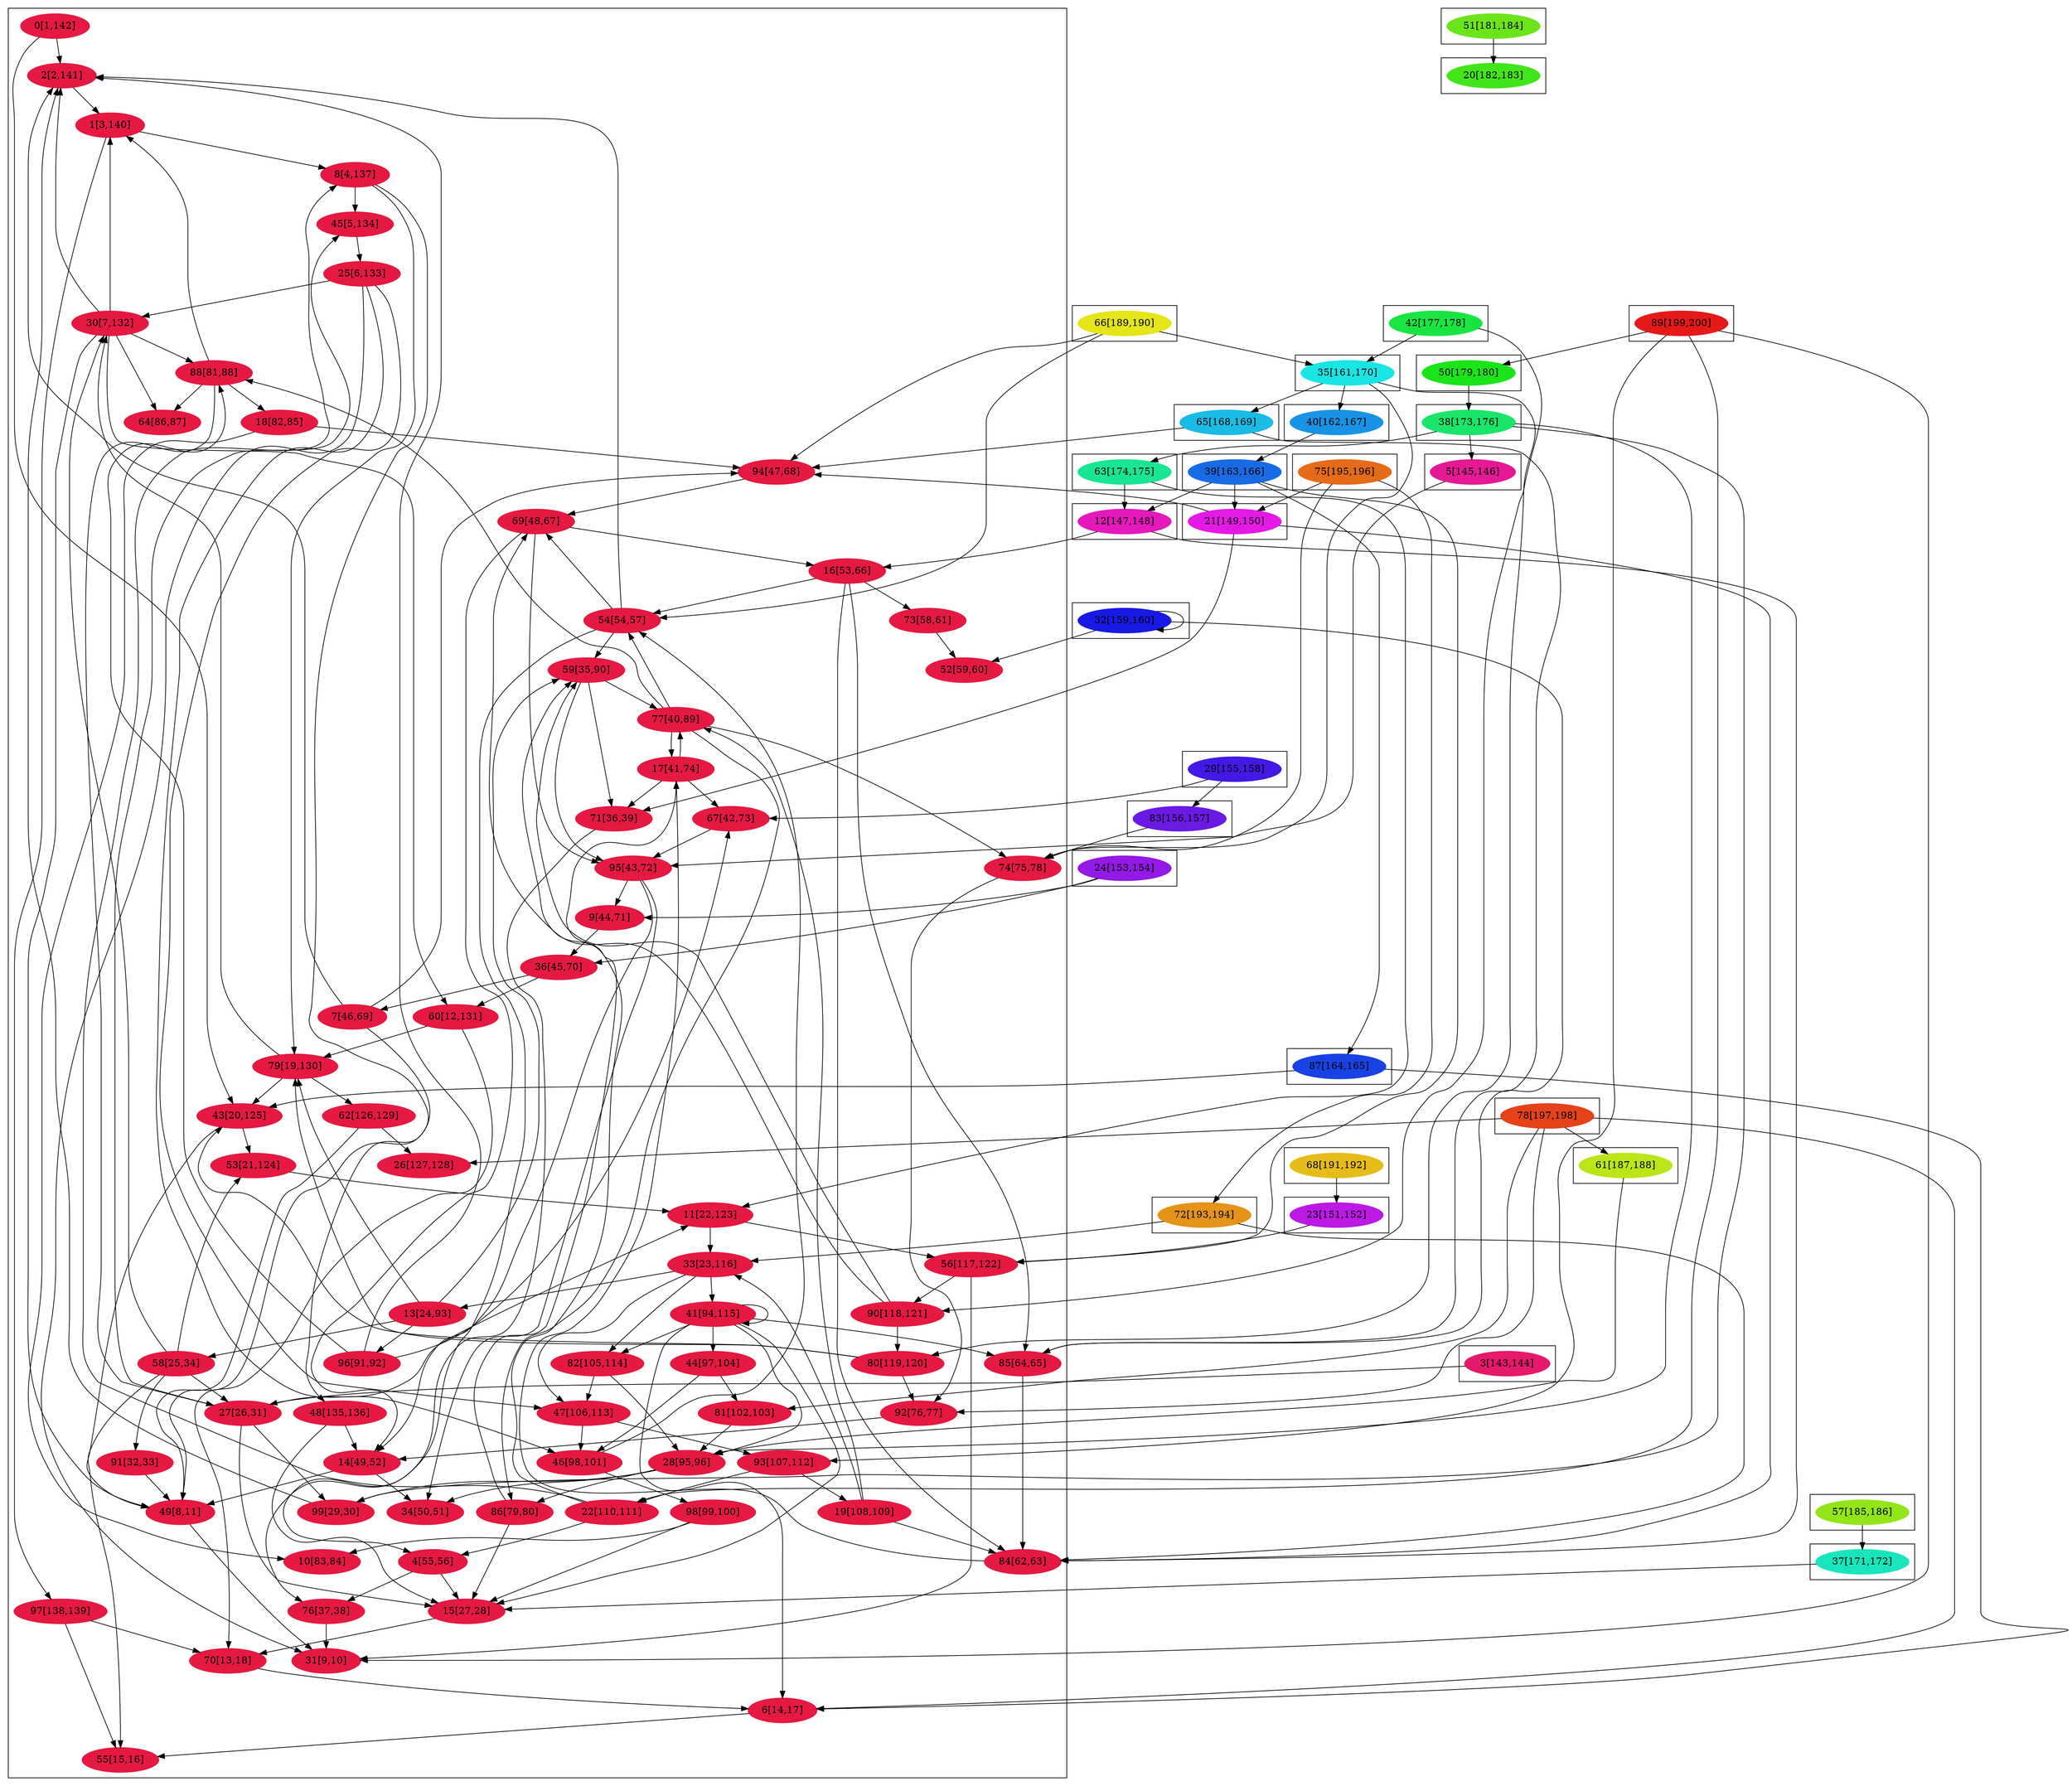 digraph G {
	//Nodes
	subgraph cluster_0 {
		node [style=filled, color="#e51919"];
		rank=same;
		89[label = "89[199,200]"];
	}

	subgraph cluster_1 {
		node [style=filled, color="#e54219"];
		rank=same;
		78[label = "78[197,198]"];
	}

	subgraph cluster_2 {
		node [style=filled, color="#e56b19"];
		rank=same;
		75[label = "75[195,196]"];
	}

	subgraph cluster_3 {
		node [style=filled, color="#e59319"];
		rank=same;
		72[label = "72[193,194]"];
	}

	subgraph cluster_4 {
		node [style=filled, color="#e5bc19"];
		rank=same;
		68[label = "68[191,192]"];
	}

	subgraph cluster_5 {
		node [style=filled, color="#e5e519"];
		rank=same;
		66[label = "66[189,190]"];
	}

	subgraph cluster_6 {
		node [style=filled, color="#bce519"];
		rank=same;
		61[label = "61[187,188]"];
	}

	subgraph cluster_7 {
		node [style=filled, color="#93e519"];
		rank=same;
		57[label = "57[185,186]"];
	}

	subgraph cluster_8 {
		node [style=filled, color="#6be519"];
		rank=same;
		51[label = "51[181,184]"];
	}

	subgraph cluster_9 {
		node [style=filled, color="#42e519"];
		rank=same;
		20[label = "20[182,183]"];
	}

	subgraph cluster_10 {
		node [style=filled, color="#19e519"];
		rank=same;
		50[label = "50[179,180]"];
	}

	subgraph cluster_11 {
		node [style=filled, color="#19e542"];
		rank=same;
		42[label = "42[177,178]"];
	}

	subgraph cluster_12 {
		node [style=filled, color="#19e56b"];
		rank=same;
		38[label = "38[173,176]"];
	}

	subgraph cluster_13 {
		node [style=filled, color="#19e593"];
		rank=same;
		63[label = "63[174,175]"];
	}

	subgraph cluster_14 {
		node [style=filled, color="#19e5bc"];
		rank=same;
		37[label = "37[171,172]"];
	}

	subgraph cluster_15 {
		node [style=filled, color="#19e5e5"];
		rank=same;
		35[label = "35[161,170]"];
	}

	subgraph cluster_16 {
		node [style=filled, color="#19bce5"];
		rank=same;
		65[label = "65[168,169]"];
	}

	subgraph cluster_17 {
		node [style=filled, color="#1993e5"];
		rank=same;
		40[label = "40[162,167]"];
	}

	subgraph cluster_18 {
		node [style=filled, color="#196be5"];
		rank=same;
		39[label = "39[163,166]"];
	}

	subgraph cluster_19 {
		node [style=filled, color="#1942e5"];
		rank=same;
		87[label = "87[164,165]"];
	}

	subgraph cluster_20 {
		node [style=filled, color="#1919e5"];
		rank=same;
		32[label = "32[159,160]"];
	}

	subgraph cluster_21 {
		node [style=filled, color="#4219e5"];
		rank=same;
		29[label = "29[155,158]"];
	}

	subgraph cluster_22 {
		node [style=filled, color="#6b19e5"];
		rank=same;
		83[label = "83[156,157]"];
	}

	subgraph cluster_23 {
		node [style=filled, color="#9319e5"];
		rank=same;
		24[label = "24[153,154]"];
	}

	subgraph cluster_24 {
		node [style=filled, color="#bc19e5"];
		rank=same;
		23[label = "23[151,152]"];
	}

	subgraph cluster_25 {
		node [style=filled, color="#e519e5"];
		rank=same;
		21[label = "21[149,150]"];
	}

	subgraph cluster_26 {
		node [style=filled, color="#e519bc"];
		rank=same;
		12[label = "12[147,148]"];
	}

	subgraph cluster_27 {
		node [style=filled, color="#e51993"];
		rank=same;
		5[label = "5[145,146]"];
	}

	subgraph cluster_28 {
		node [style=filled, color="#e5196b"];
		rank=same;
		3[label = "3[143,144]"];
	}

	subgraph cluster_29 {
		node [style=filled, color="#e51942"];
		rank=same;
		0[label = "0[1,142]"];
		1[label = "1[3,140]"];
		2[label = "2[2,141]"];
		4[label = "4[55,56]"];
		6[label = "6[14,17]"];
		7[label = "7[46,69]"];
		8[label = "8[4,137]"];
		9[label = "9[44,71]"];
		10[label = "10[83,84]"];
		11[label = "11[22,123]"];
		13[label = "13[24,93]"];
		14[label = "14[49,52]"];
		15[label = "15[27,28]"];
		16[label = "16[53,66]"];
		17[label = "17[41,74]"];
		18[label = "18[82,85]"];
		19[label = "19[108,109]"];
		22[label = "22[110,111]"];
		25[label = "25[6,133]"];
		26[label = "26[127,128]"];
		27[label = "27[26,31]"];
		28[label = "28[95,96]"];
		30[label = "30[7,132]"];
		31[label = "31[9,10]"];
		33[label = "33[23,116]"];
		34[label = "34[50,51]"];
		36[label = "36[45,70]"];
		41[label = "41[94,115]"];
		43[label = "43[20,125]"];
		44[label = "44[97,104]"];
		45[label = "45[5,134]"];
		46[label = "46[98,101]"];
		47[label = "47[106,113]"];
		48[label = "48[135,136]"];
		49[label = "49[8,11]"];
		52[label = "52[59,60]"];
		53[label = "53[21,124]"];
		54[label = "54[54,57]"];
		55[label = "55[15,16]"];
		56[label = "56[117,122]"];
		58[label = "58[25,34]"];
		59[label = "59[35,90]"];
		60[label = "60[12,131]"];
		62[label = "62[126,129]"];
		64[label = "64[86,87]"];
		67[label = "67[42,73]"];
		69[label = "69[48,67]"];
		70[label = "70[13,18]"];
		71[label = "71[36,39]"];
		73[label = "73[58,61]"];
		74[label = "74[75,78]"];
		76[label = "76[37,38]"];
		77[label = "77[40,89]"];
		79[label = "79[19,130]"];
		80[label = "80[119,120]"];
		81[label = "81[102,103]"];
		82[label = "82[105,114]"];
		84[label = "84[62,63]"];
		85[label = "85[64,65]"];
		86[label = "86[79,80]"];
		88[label = "88[81,88]"];
		90[label = "90[118,121]"];
		91[label = "91[32,33]"];
		92[label = "92[76,77]"];
		93[label = "93[107,112]"];
		94[label = "94[47,68]"];
		95[label = "95[43,72]"];
		96[label = "96[91,92]"];
		97[label = "97[138,139]"];
		98[label = "98[99,100]"];
		99[label = "99[29,30]"];
	}

	//Edges
	0 -> 2
	0 -> 43
	1 -> 8
	1 -> 97
	2 -> 1
	3 -> 27
	4 -> 15
	4 -> 76
	5 -> 95
	6 -> 55
	7 -> 2
	7 -> 49
	7 -> 94
	8 -> 45
	8 -> 48
	8 -> 79
	9 -> 36
	11 -> 33
	11 -> 56
	12 -> 16
	12 -> 84
	13 -> 58
	13 -> 59
	13 -> 79
	13 -> 96
	14 -> 34
	14 -> 49
	15 -> 70
	16 -> 54
	16 -> 73
	16 -> 84
	16 -> 85
	17 -> 67
	17 -> 71
	17 -> 77
	18 -> 10
	18 -> 94
	19 -> 33
	19 -> 77
	19 -> 84
	21 -> 71
	21 -> 84
	21 -> 94
	22 -> 4
	22 -> 8
	22 -> 59
	23 -> 56
	24 -> 9
	24 -> 36
	25 -> 30
	25 -> 31
	25 -> 46
	25 -> 47
	27 -> 11
	27 -> 15
	27 -> 45
	27 -> 99
	28 -> 34
	28 -> 86
	28 -> 99
	29 -> 67
	29 -> 83
	30 -> 1
	30 -> 2
	30 -> 49
	30 -> 60
	30 -> 64
	30 -> 88
	32 -> 32
	32 -> 52
	32 -> 85
	33 -> 13
	33 -> 41
	33 -> 47
	33 -> 82
	35 -> 40
	35 -> 65
	35 -> 74
	35 -> 80
	36 -> 7
	36 -> 60
	37 -> 15
	38 -> 5
	38 -> 28
	38 -> 63
	38 -> 99
	39 -> 12
	39 -> 21
	39 -> 56
	39 -> 87
	40 -> 39
	41 -> 6
	41 -> 15
	41 -> 28
	41 -> 41
	41 -> 44
	41 -> 82
	41 -> 85
	42 -> 35
	42 -> 90
	43 -> 49
	43 -> 53
	44 -> 46
	44 -> 81
	45 -> 25
	46 -> 54
	46 -> 98
	47 -> 46
	47 -> 93
	48 -> 14
	48 -> 15
	49 -> 31
	50 -> 38
	51 -> 20
	53 -> 11
	54 -> 2
	54 -> 4
	54 -> 59
	54 -> 69
	56 -> 31
	56 -> 90
	57 -> 37
	58 -> 27
	58 -> 30
	58 -> 53
	58 -> 55
	58 -> 91
	59 -> 71
	59 -> 77
	59 -> 95
	60 -> 70
	60 -> 79
	61 -> 28
	62 -> 26
	62 -> 49
	63 -> 11
	63 -> 12
	65 -> 85
	65 -> 94
	66 -> 35
	66 -> 54
	66 -> 94
	67 -> 95
	68 -> 23
	69 -> 14
	69 -> 16
	69 -> 95
	70 -> 6
	71 -> 76
	72 -> 33
	72 -> 84
	73 -> 52
	74 -> 92
	75 -> 21
	75 -> 72
	75 -> 74
	76 -> 31
	77 -> 17
	77 -> 54
	77 -> 74
	77 -> 86
	77 -> 88
	78 -> 6
	78 -> 26
	78 -> 61
	78 -> 81
	78 -> 92
	79 -> 30
	79 -> 43
	79 -> 62
	80 -> 43
	80 -> 79
	80 -> 92
	81 -> 28
	82 -> 28
	82 -> 47
	83 -> 74
	84 -> 17
	85 -> 84
	86 -> 15
	86 -> 17
	87 -> 6
	87 -> 43
	88 -> 1
	88 -> 18
	88 -> 27
	88 -> 64
	89 -> 22
	89 -> 31
	89 -> 50
	89 -> 93
	90 -> 59
	90 -> 69
	90 -> 80
	91 -> 49
	92 -> 14
	93 -> 19
	93 -> 22
	94 -> 69
	95 -> 9
	95 -> 14
	95 -> 34
	96 -> 2
	96 -> 67
	96 -> 88
	97 -> 55
	97 -> 70
	98 -> 10
	98 -> 15
	99 -> 2
}